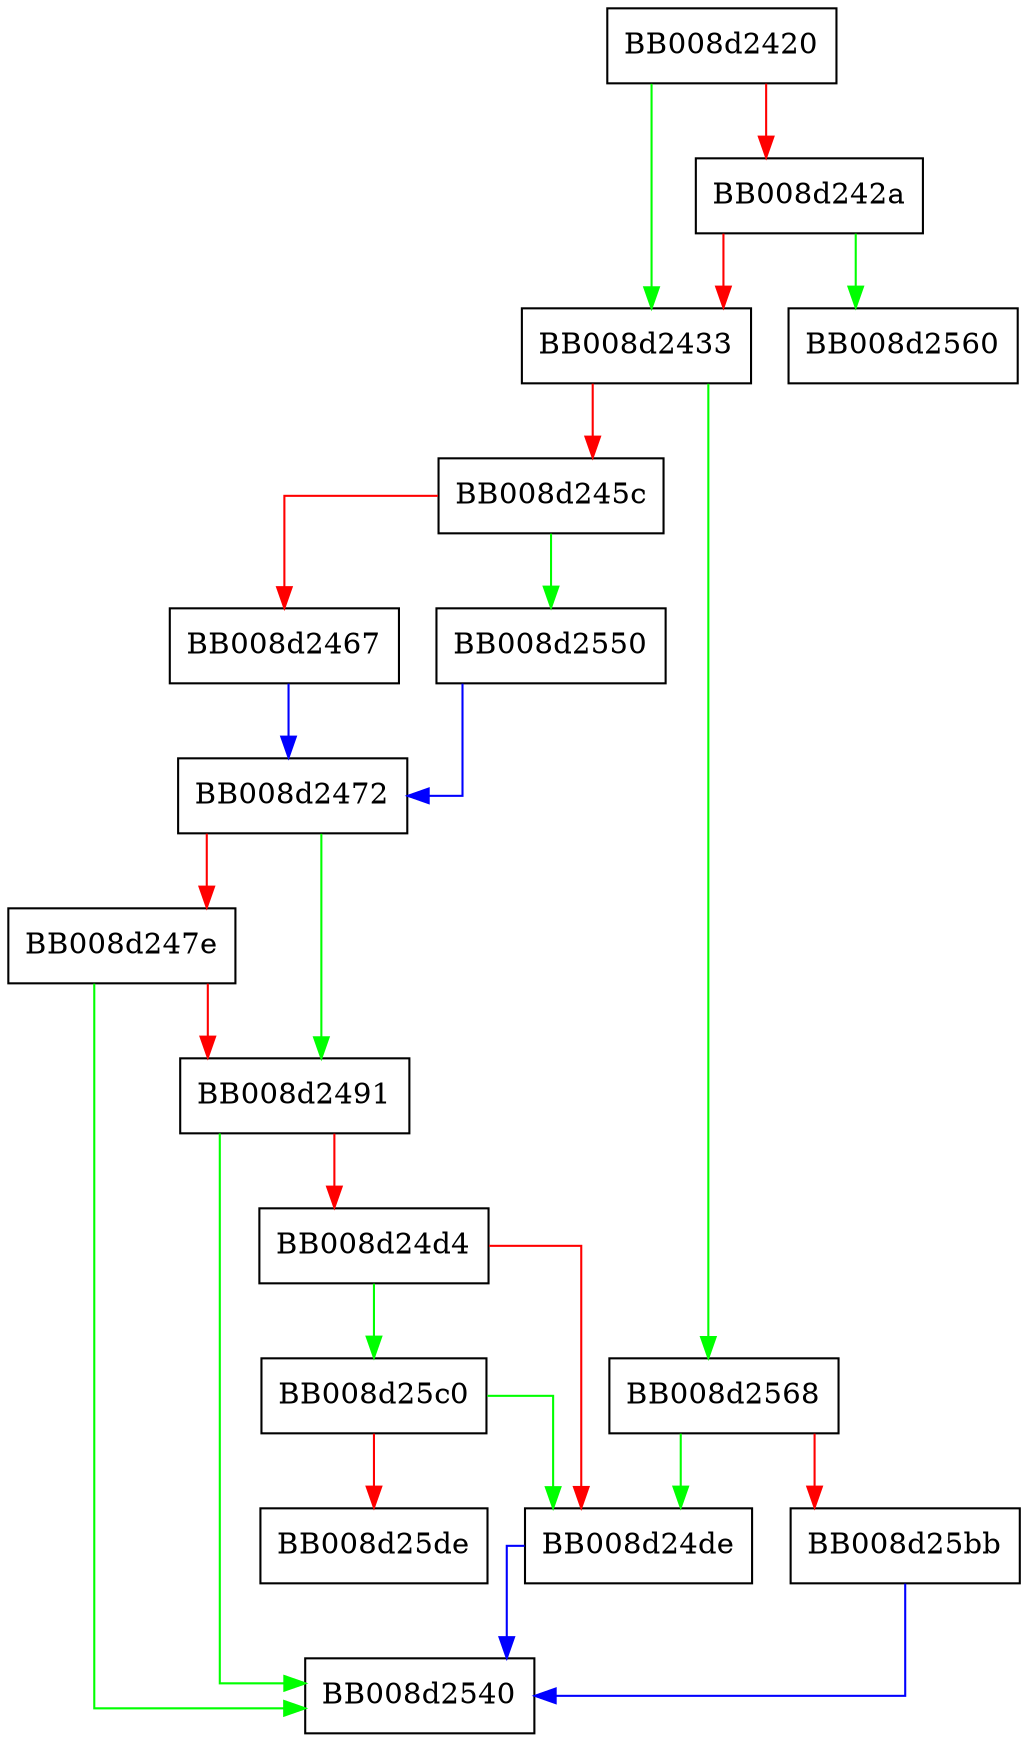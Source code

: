 digraph tzset_internal {
  node [shape="box"];
  graph [splines=ortho];
  BB008d2420 -> BB008d2433 [color="green"];
  BB008d2420 -> BB008d242a [color="red"];
  BB008d242a -> BB008d2560 [color="green"];
  BB008d242a -> BB008d2433 [color="red"];
  BB008d2433 -> BB008d2568 [color="green"];
  BB008d2433 -> BB008d245c [color="red"];
  BB008d245c -> BB008d2550 [color="green"];
  BB008d245c -> BB008d2467 [color="red"];
  BB008d2467 -> BB008d2472 [color="blue"];
  BB008d2472 -> BB008d2491 [color="green"];
  BB008d2472 -> BB008d247e [color="red"];
  BB008d247e -> BB008d2540 [color="green"];
  BB008d247e -> BB008d2491 [color="red"];
  BB008d2491 -> BB008d2540 [color="green"];
  BB008d2491 -> BB008d24d4 [color="red"];
  BB008d24d4 -> BB008d25c0 [color="green"];
  BB008d24d4 -> BB008d24de [color="red"];
  BB008d24de -> BB008d2540 [color="blue"];
  BB008d2550 -> BB008d2472 [color="blue"];
  BB008d2568 -> BB008d24de [color="green"];
  BB008d2568 -> BB008d25bb [color="red"];
  BB008d25bb -> BB008d2540 [color="blue"];
  BB008d25c0 -> BB008d24de [color="green"];
  BB008d25c0 -> BB008d25de [color="red"];
}
